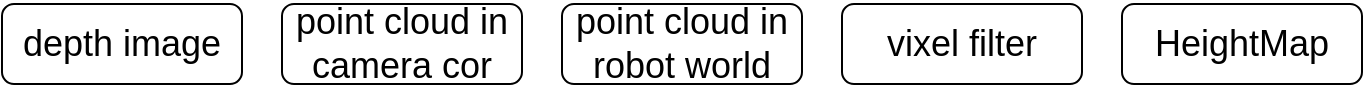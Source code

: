 <mxfile version="12.2.4" pages="1"><diagram id="bi6j_7sVsipHCTA0lxFh" name="Page-1"><mxGraphModel dx="1166" dy="609" grid="1" gridSize="10" guides="1" tooltips="1" connect="1" arrows="1" fold="1" page="1" pageScale="1" pageWidth="850" pageHeight="1100" math="0" shadow="0"><root><mxCell id="0"/><mxCell id="1" parent="0"/><mxCell id="2" value="depth image" style="rounded=1;whiteSpace=wrap;html=1;fontSize=18;" parent="1" vertex="1"><mxGeometry x="200" y="230" width="120" height="40" as="geometry"/></mxCell><mxCell id="3" value="point cloud in camera cor" style="rounded=1;whiteSpace=wrap;html=1;fontSize=18;" parent="1" vertex="1"><mxGeometry x="340" y="230" width="120" height="40" as="geometry"/></mxCell><mxCell id="4" value="point cloud in robot world" style="rounded=1;whiteSpace=wrap;html=1;fontSize=18;" parent="1" vertex="1"><mxGeometry x="480" y="230" width="120" height="40" as="geometry"/></mxCell><mxCell id="5" value="vixel filter" style="rounded=1;whiteSpace=wrap;html=1;fontSize=18;" parent="1" vertex="1"><mxGeometry x="620" y="230" width="120" height="40" as="geometry"/></mxCell><mxCell id="6" value="HeightMap" style="rounded=1;whiteSpace=wrap;html=1;fontSize=18;" parent="1" vertex="1"><mxGeometry x="760" y="230" width="120" height="40" as="geometry"/></mxCell></root></mxGraphModel></diagram></mxfile>